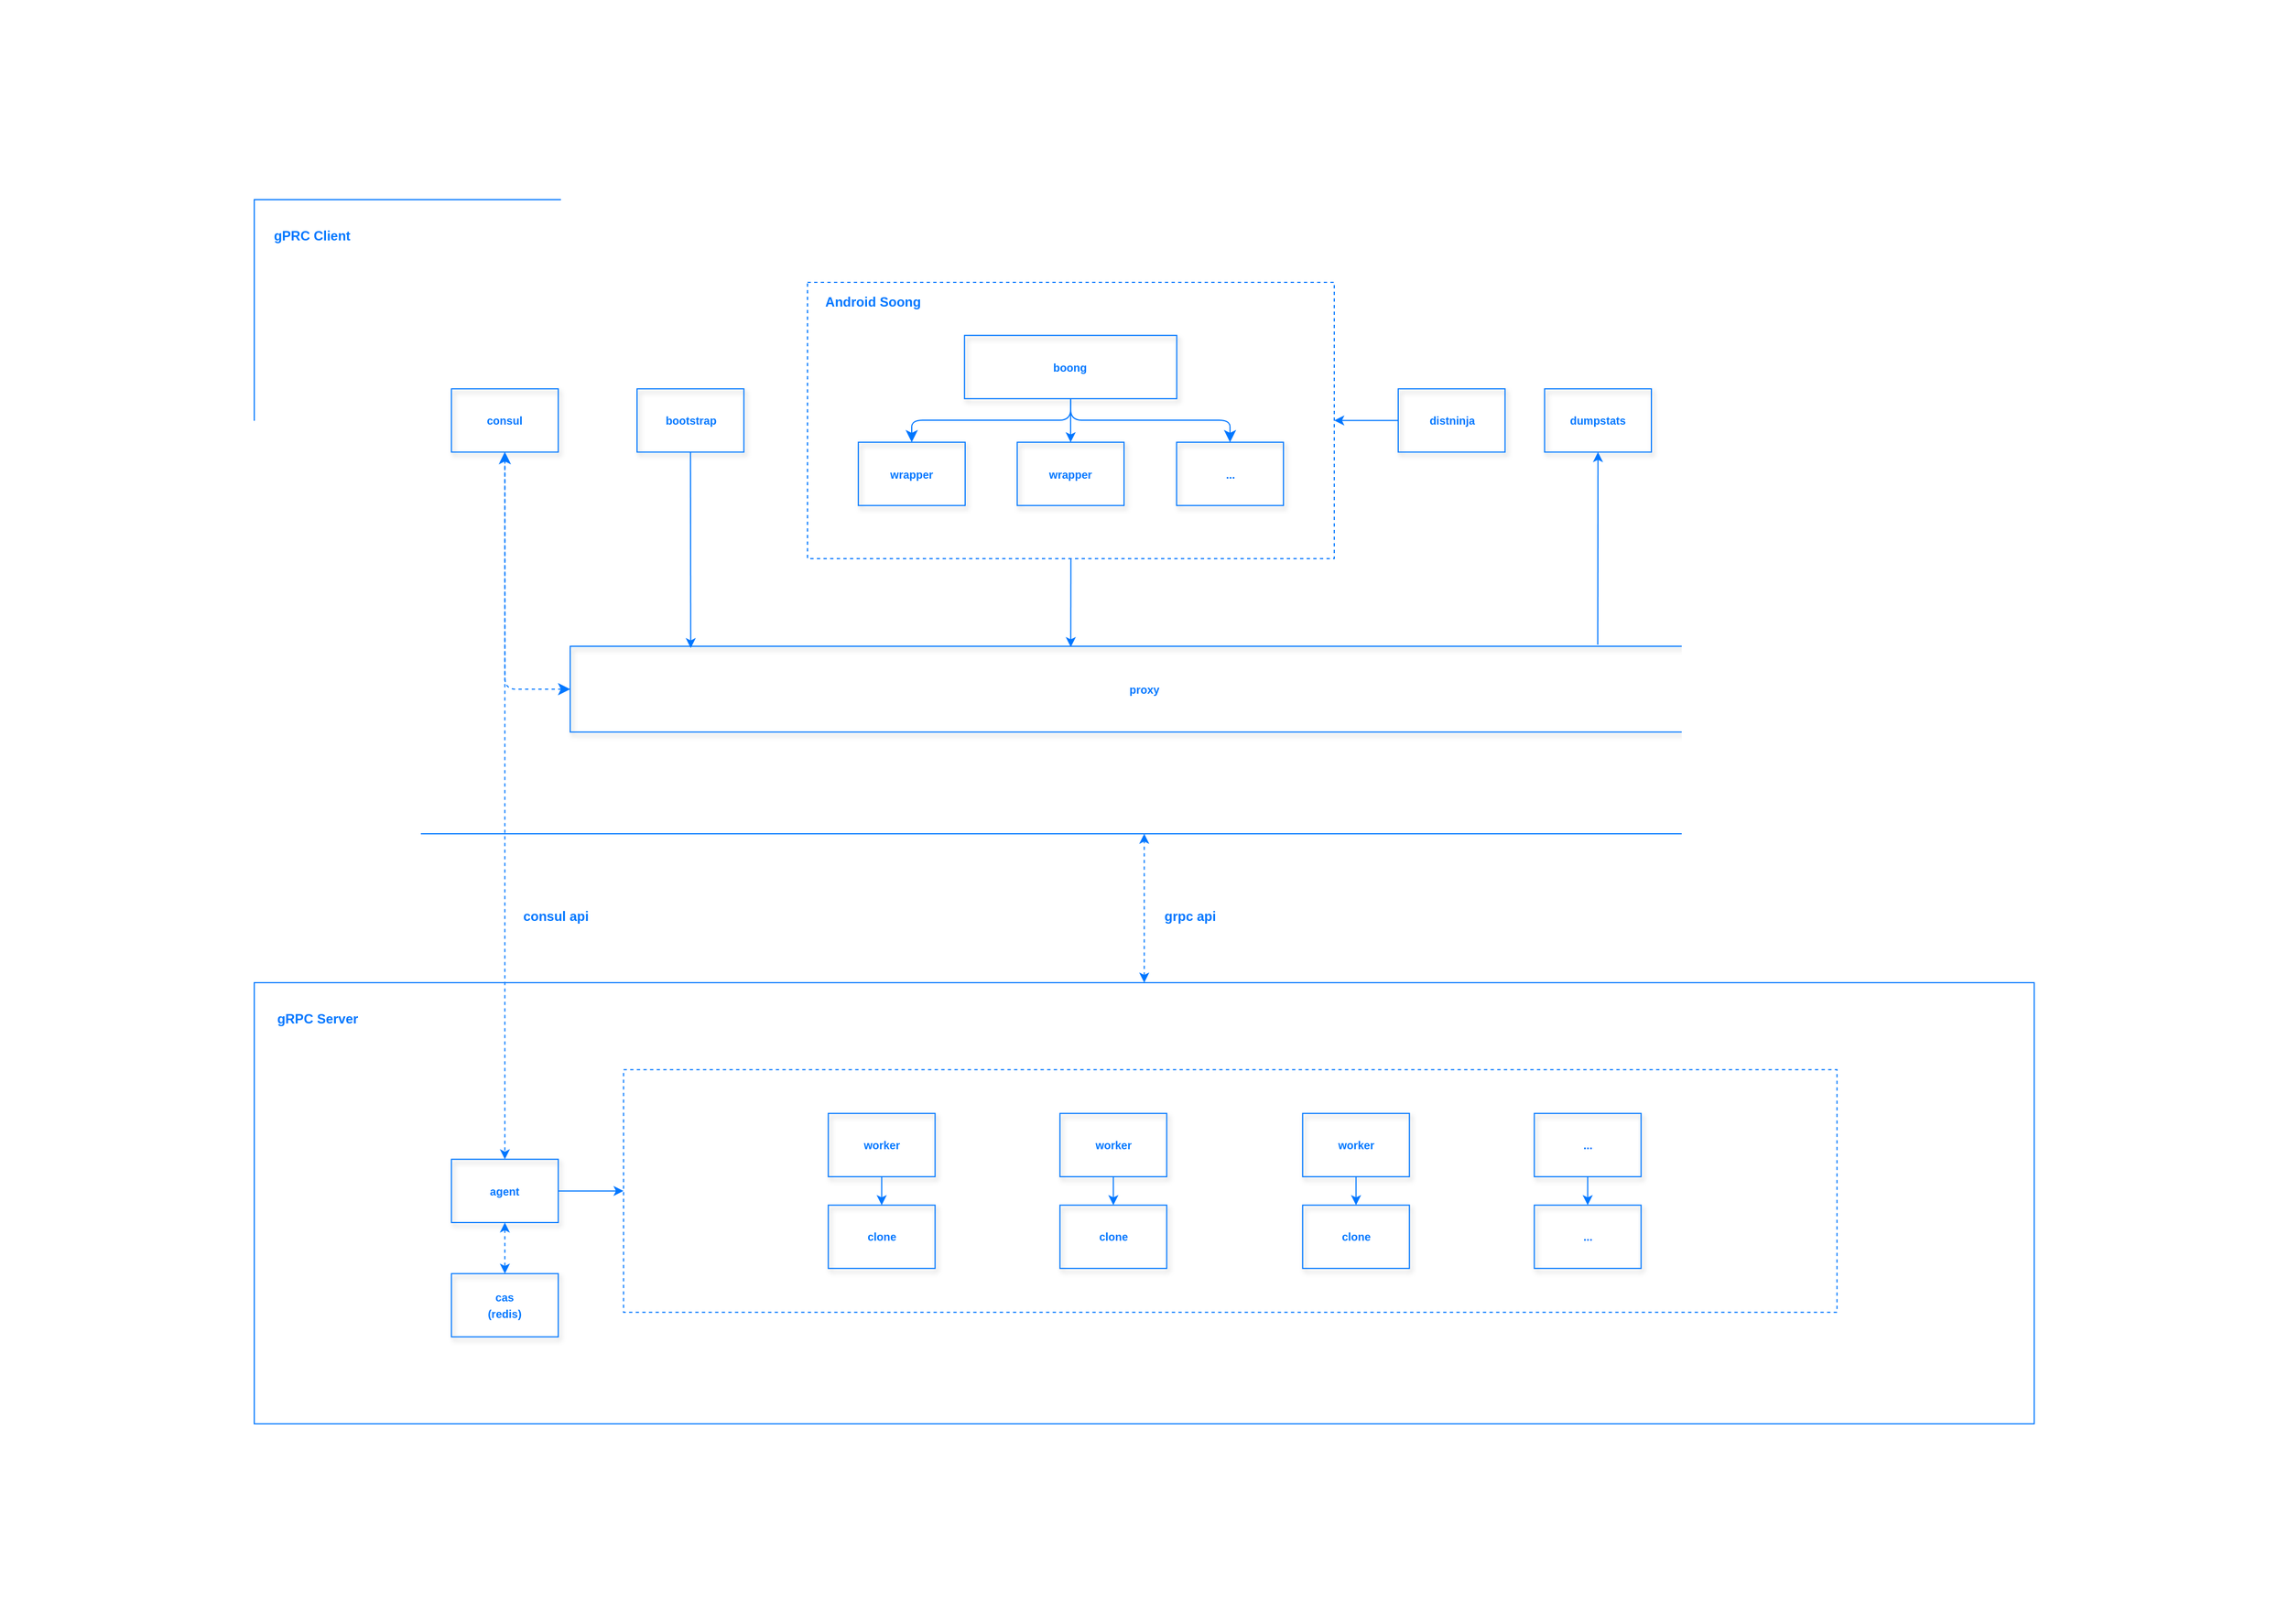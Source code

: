 <mxfile scale="5" border="0">
    <diagram id="ePSQBs5Ar4BAY2rufFVX" name="Page-1">
        <mxGraphModel dx="1857" dy="4111" grid="1" gridSize="10" guides="1" tooltips="1" connect="1" arrows="1" fold="1" page="1" pageScale="1" pageWidth="827" pageHeight="1169" math="0" shadow="0">
            <root>
                <mxCell id="0"/>
                <mxCell id="1" parent="0"/>
                <mxCell id="70" value="" style="rounded=0;whiteSpace=wrap;html=1;dashed=1;strokeColor=#FFFFFF;fillColor=#FFFFFF;" parent="1" vertex="1">
                    <mxGeometry x="-72.62" y="-584" width="2071.75" height="1470" as="geometry"/>
                </mxCell>
                <mxCell id="105" value="" style="rounded=0;whiteSpace=wrap;html=1;strokeColor=#0077FF;fillColor=none;" parent="1" vertex="1">
                    <mxGeometry x="156.5" y="306" width="1613.5" height="400" as="geometry"/>
                </mxCell>
                <mxCell id="215" value="" style="rounded=0;whiteSpace=wrap;html=1;fontSize=10;dashed=1;strokeColor=#0077FF;fillColor=none;shadow=0;" parent="1" vertex="1">
                    <mxGeometry x="491.26" y="384.82" width="1100" height="220" as="geometry"/>
                </mxCell>
                <mxCell id="48" value="" style="rounded=0;whiteSpace=wrap;html=1;fillColor=none;strokeColor=#0077ff;" parent="1" vertex="1">
                    <mxGeometry x="156.5" y="-404" width="1613.5" height="575" as="geometry"/>
                </mxCell>
                <mxCell id="207" value="" style="rounded=0;whiteSpace=wrap;html=1;fontSize=10;dashed=1;strokeColor=#0077FF;fillColor=none;shadow=0;" parent="1" vertex="1">
                    <mxGeometry x="658.02" y="-329" width="477.5" height="250.49" as="geometry"/>
                </mxCell>
                <mxCell id="173" value="&lt;b style=&quot;border-color: var(--border-color);&quot;&gt;&lt;font style=&quot;font-size: 10px;&quot;&gt;cas&lt;br&gt;(redis)&lt;/font&gt;&lt;br&gt;&lt;/b&gt;" style="rounded=0;whiteSpace=wrap;html=1;strokeColor=#0077FF;fillColor=none;shadow=1;fontColor=#0077FF;" parent="1" vertex="1">
                    <mxGeometry x="335.26" y="569.82" width="96.82" height="57.35" as="geometry"/>
                </mxCell>
                <mxCell id="174" value="&lt;b style=&quot;border-color: var(--border-color);&quot;&gt;&lt;font style=&quot;font-size: 10px;&quot;&gt;agent&lt;/font&gt;&lt;/b&gt;" style="rounded=0;whiteSpace=wrap;html=1;strokeColor=#0077FF;fillColor=none;shadow=1;fontColor=#0077FF;" parent="1" vertex="1">
                    <mxGeometry x="335.26" y="466.14" width="96.82" height="57.35" as="geometry"/>
                </mxCell>
                <mxCell id="180" value="&lt;b style=&quot;border-color: var(--border-color);&quot;&gt;&lt;font style=&quot;font-size: 10px;&quot;&gt;proxy&lt;/font&gt;&lt;br&gt;&lt;/b&gt;" style="rounded=0;whiteSpace=wrap;html=1;strokeColor=#0077FF;fillColor=none;shadow=1;fontColor=#0077FF;" parent="1" vertex="1">
                    <mxGeometry x="442.89" y="1" width="1040.75" height="77.75" as="geometry"/>
                </mxCell>
                <mxCell id="190" value="&lt;b&gt;&lt;font style=&quot;font-size: 10px;&quot;&gt;bootstrap&lt;/font&gt;&lt;/b&gt;" style="rounded=0;whiteSpace=wrap;html=1;strokeColor=#0077FF;fillColor=none;shadow=1;fontColor=#0077FF;" parent="1" vertex="1">
                    <mxGeometry x="503.52" y="-232.43" width="96.82" height="57.35" as="geometry"/>
                </mxCell>
                <mxCell id="191" value="&lt;b&gt;&lt;span style=&quot;font-size: 10px;&quot;&gt;distninja&lt;/span&gt;&lt;br&gt;&lt;/b&gt;" style="rounded=0;whiteSpace=wrap;html=1;strokeColor=#0077FF;fillColor=none;shadow=1;fontColor=#0077FF;" parent="1" vertex="1">
                    <mxGeometry x="1193.52" y="-232.43" width="96.82" height="57.35" as="geometry"/>
                </mxCell>
                <mxCell id="200" value="&lt;b style=&quot;border-color: var(--border-color);&quot;&gt;gPRC Client&lt;/b&gt;&lt;b&gt;&lt;font&gt;&lt;br&gt;&lt;/font&gt;&lt;/b&gt;" style="text;html=1;strokeColor=none;fillColor=none;align=center;verticalAlign=middle;whiteSpace=wrap;rounded=0;fontColor=#0077FF;" parent="1" vertex="1">
                    <mxGeometry x="166.5" y="-389" width="83.5" height="35" as="geometry"/>
                </mxCell>
                <mxCell id="211" value="&lt;b style=&quot;border-color: var(--border-color);&quot;&gt;&lt;font style=&quot;font-size: 10px;&quot;&gt;worker&lt;/font&gt;&lt;br&gt;&lt;/b&gt;" style="rounded=0;whiteSpace=wrap;html=1;strokeColor=#0077FF;fillColor=none;shadow=1;fontColor=#0077FF;" parent="1" vertex="1">
                    <mxGeometry x="676.85" y="424.56" width="96.82" height="57.35" as="geometry"/>
                </mxCell>
                <mxCell id="217" value="&lt;b style=&quot;border-color: var(--border-color);&quot;&gt;&lt;font style=&quot;font-size: 10px;&quot;&gt;wrapper&lt;/font&gt;&lt;/b&gt;" style="rounded=0;whiteSpace=wrap;html=1;strokeColor=#0077FF;fillColor=none;shadow=1;fontColor=#0077FF;" parent="1" vertex="1">
                    <mxGeometry x="704.09" y="-184" width="96.82" height="57.35" as="geometry"/>
                </mxCell>
                <mxCell id="218" value="&lt;b style=&quot;border-color: var(--border-color);&quot;&gt;&lt;font style=&quot;font-size: 10px;&quot;&gt;wrapper&lt;/font&gt;&lt;/b&gt;" style="rounded=0;whiteSpace=wrap;html=1;strokeColor=#0077FF;fillColor=none;shadow=1;fontColor=#0077FF;" parent="1" vertex="1">
                    <mxGeometry x="848.14" y="-184" width="96.82" height="57.35" as="geometry"/>
                </mxCell>
                <mxCell id="219" value="&lt;b style=&quot;border-color: var(--border-color);&quot;&gt;&lt;font style=&quot;font-size: 10px;&quot;&gt;...&lt;/font&gt;&lt;/b&gt;" style="rounded=0;whiteSpace=wrap;html=1;strokeColor=#0077FF;fillColor=none;shadow=1;fontColor=#0077FF;" parent="1" vertex="1">
                    <mxGeometry x="992.63" y="-184" width="96.82" height="57.35" as="geometry"/>
                </mxCell>
                <mxCell id="222" value="&lt;b&gt;&lt;font&gt;Android Soong&lt;/font&gt;&lt;/b&gt;" style="text;html=1;strokeColor=none;fillColor=none;align=center;verticalAlign=middle;whiteSpace=wrap;rounded=0;fontColor=#0077FF;shadow=0;" parent="1" vertex="1">
                    <mxGeometry x="662.02" y="-323.02" width="110.75" height="24.02" as="geometry"/>
                </mxCell>
                <mxCell id="223" value="" style="endArrow=classic;html=1;exitX=0.5;exitY=1;exitDx=0;exitDy=0;strokeColor=#0077FF;shadow=0;entryX=0.105;entryY=0.021;entryDx=0;entryDy=0;entryPerimeter=0;" parent="1" source="190" target="180" edge="1">
                    <mxGeometry width="50" height="50" relative="1" as="geometry">
                        <mxPoint x="950.89" y="271" as="sourcePoint"/>
                        <mxPoint x="490.89" y="1" as="targetPoint"/>
                    </mxGeometry>
                </mxCell>
                <mxCell id="224" value="" style="endArrow=classic;html=1;entryX=0.436;entryY=0.009;entryDx=0;entryDy=0;strokeColor=#0077FF;shadow=0;exitX=0.5;exitY=1;exitDx=0;exitDy=0;entryPerimeter=0;" parent="1" source="207" target="180" edge="1">
                    <mxGeometry width="50" height="50" relative="1" as="geometry">
                        <mxPoint x="634.01" y="-59" as="sourcePoint"/>
                        <mxPoint x="695.51" y="61.51" as="targetPoint"/>
                    </mxGeometry>
                </mxCell>
                <mxCell id="225" value="" style="endArrow=classic;html=1;startArrow=none;startFill=0;endFill=1;strokeColor=#0077FF;shadow=0;exitX=0;exitY=0.5;exitDx=0;exitDy=0;entryX=1;entryY=0.5;entryDx=0;entryDy=0;" parent="1" source="191" edge="1" target="207">
                    <mxGeometry width="50" height="50" relative="1" as="geometry">
                        <mxPoint x="1242.01" y="-179" as="sourcePoint"/>
                        <mxPoint x="1242.01" y="1" as="targetPoint"/>
                    </mxGeometry>
                </mxCell>
                <mxCell id="227" value="" style="endArrow=classic;html=1;exitX=1;exitY=0.5;exitDx=0;exitDy=0;entryX=0;entryY=0.5;entryDx=0;entryDy=0;strokeColor=#0077FF;fontColor=#0077FF;shadow=0;" parent="1" source="174" target="215" edge="1">
                    <mxGeometry width="50" height="50" relative="1" as="geometry">
                        <mxPoint x="452.76" y="364.81" as="sourcePoint"/>
                        <mxPoint x="495.26" y="494.815" as="targetPoint"/>
                    </mxGeometry>
                </mxCell>
                <mxCell id="228" value="" style="endArrow=classic;startArrow=classic;html=1;exitX=0.5;exitY=1;exitDx=0;exitDy=0;entryX=0.5;entryY=0;entryDx=0;entryDy=0;strokeColor=#0077FF;fontColor=#0077FF;shadow=0;dashed=1;" parent="1" source="174" target="173" edge="1">
                    <mxGeometry width="50" height="50" relative="1" as="geometry">
                        <mxPoint x="522.76" y="514.81" as="sourcePoint"/>
                        <mxPoint x="572.76" y="464.81" as="targetPoint"/>
                    </mxGeometry>
                </mxCell>
                <mxCell id="231" value="&lt;b&gt;grpc api&lt;/b&gt;" style="text;html=1;strokeColor=none;fillColor=none;align=center;verticalAlign=middle;whiteSpace=wrap;rounded=0;fontColor=#0077FF;" parent="1" vertex="1">
                    <mxGeometry x="970.01" y="231" width="70" height="30" as="geometry"/>
                </mxCell>
                <mxCell id="232" value="" style="endArrow=classic;startArrow=classic;html=1;entryX=0.5;entryY=1;entryDx=0;entryDy=0;exitX=0.5;exitY=0;exitDx=0;exitDy=0;strokeColor=#0077FF;dashed=1;" parent="1" edge="1">
                    <mxGeometry width="50" height="50" relative="1" as="geometry">
                        <mxPoint x="963.26" y="306" as="sourcePoint"/>
                        <mxPoint x="963.26" y="171" as="targetPoint"/>
                    </mxGeometry>
                </mxCell>
                <mxCell id="268" value="&lt;b style=&quot;border-color: var(--border-color);&quot;&gt;&lt;font style=&quot;border-color: var(--border-color); font-size: 10px;&quot;&gt;boong&lt;br&gt;&lt;/font&gt;&lt;/b&gt;" style="rounded=0;whiteSpace=wrap;html=1;strokeColor=#0077FF;fillColor=none;shadow=1;fontColor=#0077FF;" parent="1" vertex="1">
                    <mxGeometry x="800.34" y="-280.86" width="192.41" height="57.35" as="geometry"/>
                </mxCell>
                <mxCell id="275" value="&lt;span style=&quot;border-color: var(--border-color);&quot;&gt;gRPC Server&lt;/span&gt;&lt;span&gt;&lt;font&gt;&lt;br&gt;&lt;/font&gt;&lt;/span&gt;" style="text;html=1;strokeColor=none;fillColor=none;align=center;verticalAlign=middle;whiteSpace=wrap;rounded=0;fontColor=#0077FF;fontStyle=1" parent="1" vertex="1">
                    <mxGeometry x="166.5" y="321" width="93.5" height="35" as="geometry"/>
                </mxCell>
                <mxCell id="278" value="&lt;b style=&quot;border-color: var(--border-color);&quot;&gt;&lt;font style=&quot;font-size: 10px;&quot;&gt;clone&lt;/font&gt;&lt;br&gt;&lt;/b&gt;" style="rounded=0;whiteSpace=wrap;html=1;strokeColor=#0077FF;fillColor=none;shadow=1;fontColor=#0077FF;" parent="1" vertex="1">
                    <mxGeometry x="676.85" y="507.73" width="96.82" height="57.35" as="geometry"/>
                </mxCell>
                <mxCell id="279" value="&lt;b style=&quot;border-color: var(--border-color);&quot;&gt;&lt;b&gt;&lt;font style=&quot;font-size: 10px;&quot;&gt;dumpstats&lt;/font&gt;&lt;/b&gt;&lt;br&gt;&lt;/b&gt;" style="rounded=0;whiteSpace=wrap;html=1;strokeColor=#0077FF;fillColor=none;shadow=1;fontColor=#0077FF;" parent="1" vertex="1">
                    <mxGeometry x="1326.2" y="-232.43" width="96.82" height="57.35" as="geometry"/>
                </mxCell>
                <mxCell id="280" value="&lt;b style=&quot;border-color: var(--border-color);&quot;&gt;&lt;font style=&quot;font-size: 10px;&quot;&gt;worker&lt;/font&gt;&lt;br&gt;&lt;/b&gt;" style="rounded=0;whiteSpace=wrap;html=1;strokeColor=#0077FF;fillColor=none;shadow=1;fontColor=#0077FF;" parent="1" vertex="1">
                    <mxGeometry x="886.85" y="424.56" width="96.82" height="57.35" as="geometry"/>
                </mxCell>
                <mxCell id="281" value="&lt;b style=&quot;border-color: var(--border-color);&quot;&gt;&lt;font style=&quot;font-size: 10px;&quot;&gt;clone&lt;/font&gt;&lt;br&gt;&lt;/b&gt;" style="rounded=0;whiteSpace=wrap;html=1;strokeColor=#0077FF;fillColor=none;shadow=1;fontColor=#0077FF;" parent="1" vertex="1">
                    <mxGeometry x="886.85" y="507.73" width="96.82" height="57.35" as="geometry"/>
                </mxCell>
                <mxCell id="286" value="&lt;b style=&quot;border-color: var(--border-color);&quot;&gt;&lt;font style=&quot;font-size: 10px;&quot;&gt;worker&lt;/font&gt;&lt;br&gt;&lt;/b&gt;" style="rounded=0;whiteSpace=wrap;html=1;strokeColor=#0077FF;fillColor=none;shadow=1;fontColor=#0077FF;" parent="1" vertex="1">
                    <mxGeometry x="1106.85" y="424.56" width="96.82" height="57.35" as="geometry"/>
                </mxCell>
                <mxCell id="287" value="&lt;b style=&quot;border-color: var(--border-color);&quot;&gt;&lt;font style=&quot;font-size: 10px;&quot;&gt;clone&lt;/font&gt;&lt;br&gt;&lt;/b&gt;" style="rounded=0;whiteSpace=wrap;html=1;strokeColor=#0077FF;fillColor=none;shadow=1;fontColor=#0077FF;" parent="1" vertex="1">
                    <mxGeometry x="1106.85" y="507.73" width="96.82" height="57.35" as="geometry"/>
                </mxCell>
                <mxCell id="288" value="&lt;b style=&quot;border-color: var(--border-color);&quot;&gt;&lt;font style=&quot;font-size: 10px;&quot;&gt;...&lt;/font&gt;&lt;br&gt;&lt;/b&gt;" style="rounded=0;whiteSpace=wrap;html=1;strokeColor=#0077FF;fillColor=none;shadow=1;fontColor=#0077FF;" parent="1" vertex="1">
                    <mxGeometry x="1316.85" y="424.56" width="96.82" height="57.35" as="geometry"/>
                </mxCell>
                <mxCell id="289" value="&lt;b style=&quot;border-color: var(--border-color);&quot;&gt;&lt;font style=&quot;font-size: 10px;&quot;&gt;...&lt;/font&gt;&lt;br&gt;&lt;/b&gt;" style="rounded=0;whiteSpace=wrap;html=1;strokeColor=#0077FF;fillColor=none;shadow=1;fontColor=#0077FF;" parent="1" vertex="1">
                    <mxGeometry x="1316.85" y="507.73" width="96.82" height="57.35" as="geometry"/>
                </mxCell>
                <mxCell id="290" value="" style="endArrow=none;html=1;exitX=0.5;exitY=1;exitDx=0;exitDy=0;startArrow=classic;startFill=1;endFill=0;entryX=0.895;entryY=-0.017;entryDx=0;entryDy=0;entryPerimeter=0;strokeColor=#0077FF;shadow=0;" parent="1" source="279" target="180" edge="1">
                    <mxGeometry width="50" height="50" relative="1" as="geometry">
                        <mxPoint x="1373.99" y="-175.08" as="sourcePoint"/>
                        <mxPoint x="1374.246" y="-1.255" as="targetPoint"/>
                    </mxGeometry>
                </mxCell>
                <mxCell id="291" value="" style="endArrow=classic;html=1;entryX=0.5;entryY=0;entryDx=0;entryDy=0;strokeColor=#0077FF;shadow=0;exitX=0.5;exitY=1;exitDx=0;exitDy=0;" parent="1" source="211" target="278" edge="1">
                    <mxGeometry width="50" height="50" relative="1" as="geometry">
                        <mxPoint x="724.85" y="481.91" as="sourcePoint"/>
                        <mxPoint x="724.737" y="562.12" as="targetPoint"/>
                    </mxGeometry>
                </mxCell>
                <mxCell id="292" value="" style="endArrow=classic;html=1;entryX=0.5;entryY=0;entryDx=0;entryDy=0;strokeColor=#0077FF;shadow=0;exitX=0.5;exitY=1;exitDx=0;exitDy=0;" parent="1" source="280" target="281" edge="1">
                    <mxGeometry width="50" height="50" relative="1" as="geometry">
                        <mxPoint x="940.01" y="481.9" as="sourcePoint"/>
                        <mxPoint x="940.01" y="507.72" as="targetPoint"/>
                    </mxGeometry>
                </mxCell>
                <mxCell id="293" value="" style="endArrow=classic;html=1;entryX=0.5;entryY=0;entryDx=0;entryDy=0;strokeColor=#0077FF;shadow=0;exitX=0.5;exitY=1;exitDx=0;exitDy=0;" parent="1" source="286" target="287" edge="1">
                    <mxGeometry width="50" height="50" relative="1" as="geometry">
                        <mxPoint x="1155.02" y="481.91" as="sourcePoint"/>
                        <mxPoint x="1155.02" y="507.73" as="targetPoint"/>
                    </mxGeometry>
                </mxCell>
                <mxCell id="294" value="" style="endArrow=classic;html=1;entryX=0.5;entryY=0;entryDx=0;entryDy=0;strokeColor=#0077FF;shadow=0;exitX=0.5;exitY=1;exitDx=0;exitDy=0;" parent="1" source="288" target="289" edge="1">
                    <mxGeometry width="50" height="50" relative="1" as="geometry">
                        <mxPoint x="1365.15" y="481.91" as="sourcePoint"/>
                        <mxPoint x="1365.15" y="507.73" as="targetPoint"/>
                    </mxGeometry>
                </mxCell>
                <mxCell id="295" value="" style="edgeStyle=elbowEdgeStyle;elbow=vertical;endArrow=classic;html=1;rounded=1;endSize=8;startSize=8;exitX=0.5;exitY=1;exitDx=0;exitDy=0;entryX=0.5;entryY=0;entryDx=0;entryDy=0;strokeColor=#0077FF;" parent="1" source="268" target="219" edge="1">
                    <mxGeometry width="50" height="50" relative="1" as="geometry">
                        <mxPoint x="939.79" y="40" as="sourcePoint"/>
                        <mxPoint x="989.79" y="-10" as="targetPoint"/>
                    </mxGeometry>
                </mxCell>
                <mxCell id="296" value="" style="edgeStyle=elbowEdgeStyle;elbow=vertical;endArrow=classic;html=1;rounded=1;endSize=8;startSize=8;exitX=0.5;exitY=1;exitDx=0;exitDy=0;entryX=0.5;entryY=0;entryDx=0;entryDy=0;strokeColor=#0077FF;" parent="1" source="268" target="217" edge="1">
                    <mxGeometry width="50" height="50" relative="1" as="geometry">
                        <mxPoint x="906.545" y="-213.51" as="sourcePoint"/>
                        <mxPoint x="1050.59" y="-174" as="targetPoint"/>
                    </mxGeometry>
                </mxCell>
                <mxCell id="297" value="" style="endArrow=classic;html=1;entryX=0.5;entryY=0;entryDx=0;entryDy=0;strokeColor=#0077FF;shadow=0;exitX=0.5;exitY=1;exitDx=0;exitDy=0;" parent="1" source="268" target="218" edge="1">
                    <mxGeometry width="50" height="50" relative="1" as="geometry">
                        <mxPoint x="906.55" y="-68.51" as="sourcePoint"/>
                        <mxPoint x="906.437" y="11.7" as="targetPoint"/>
                    </mxGeometry>
                </mxCell>
                <mxCell id="298" value="&lt;b style=&quot;border-color: var(--border-color); font-size: 10px;&quot;&gt;consul&lt;/b&gt;" style="rounded=0;whiteSpace=wrap;html=1;strokeColor=#0077FF;fillColor=none;shadow=1;fontColor=#0077FF;" parent="1" vertex="1">
                    <mxGeometry x="335.26" y="-232.43" width="96.82" height="57.35" as="geometry"/>
                </mxCell>
                <mxCell id="299" value="" style="endArrow=classic;html=1;exitX=0.5;exitY=1;exitDx=0;exitDy=0;strokeColor=#0077FF;shadow=0;entryX=0.5;entryY=0;entryDx=0;entryDy=0;startArrow=classic;startFill=1;dashed=1;" parent="1" source="298" target="174" edge="1">
                    <mxGeometry width="50" height="50" relative="1" as="geometry">
                        <mxPoint x="562.01" y="-165" as="sourcePoint"/>
                        <mxPoint x="562.01" y="13" as="targetPoint"/>
                    </mxGeometry>
                </mxCell>
                <mxCell id="300" value="&lt;b&gt;consul api&lt;/b&gt;" style="text;html=1;strokeColor=none;fillColor=none;align=center;verticalAlign=middle;whiteSpace=wrap;rounded=0;fontColor=#0077FF;" parent="1" vertex="1">
                    <mxGeometry x="390.01" y="231" width="80" height="30" as="geometry"/>
                </mxCell>
                <mxCell id="303" value="" style="edgeStyle=segmentEdgeStyle;endArrow=classic;html=1;curved=0;rounded=1;endSize=8;startSize=8;exitX=0;exitY=0.5;exitDx=0;exitDy=0;entryX=0.5;entryY=1;entryDx=0;entryDy=0;dashed=1;strokeColor=#0077FF;startArrow=classic;startFill=1;" parent="1" source="180" target="298" edge="1">
                    <mxGeometry width="50" height="50" relative="1" as="geometry">
                        <mxPoint x="280.01" y="290" as="sourcePoint"/>
                        <mxPoint x="330.01" y="240" as="targetPoint"/>
                    </mxGeometry>
                </mxCell>
            </root>
        </mxGraphModel>
    </diagram>
</mxfile>